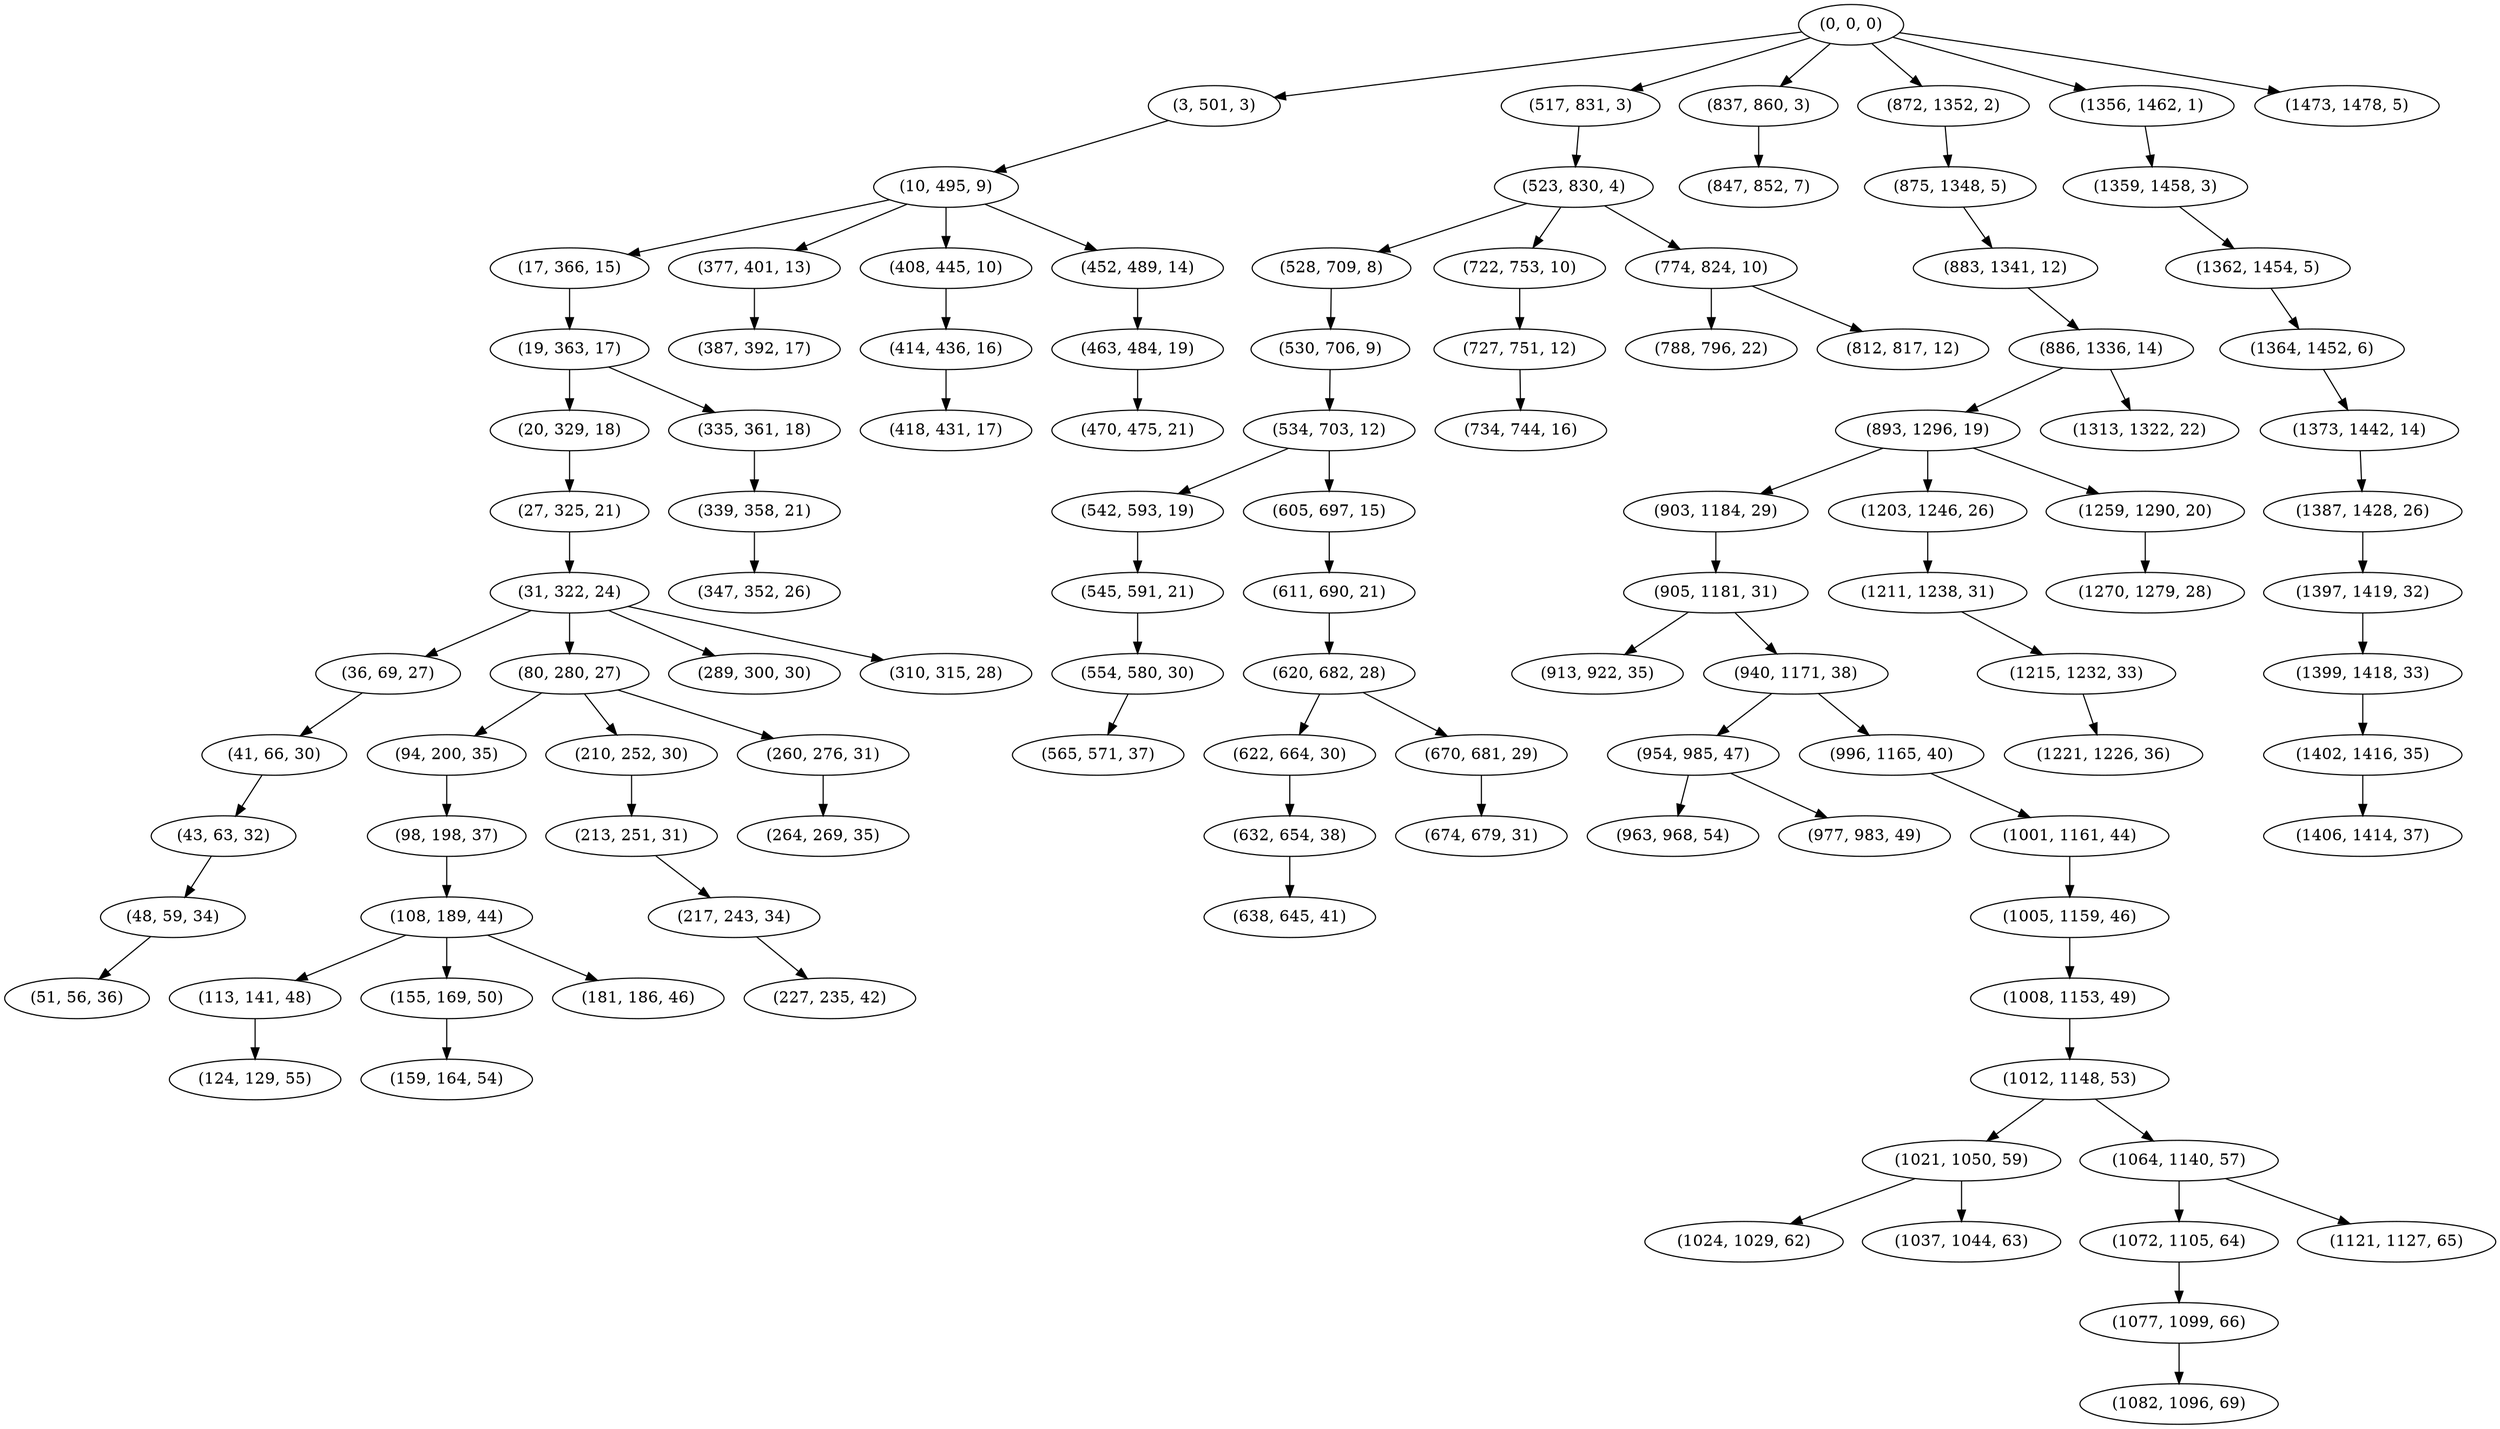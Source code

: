 digraph tree {
    "(0, 0, 0)";
    "(3, 501, 3)";
    "(10, 495, 9)";
    "(17, 366, 15)";
    "(19, 363, 17)";
    "(20, 329, 18)";
    "(27, 325, 21)";
    "(31, 322, 24)";
    "(36, 69, 27)";
    "(41, 66, 30)";
    "(43, 63, 32)";
    "(48, 59, 34)";
    "(51, 56, 36)";
    "(80, 280, 27)";
    "(94, 200, 35)";
    "(98, 198, 37)";
    "(108, 189, 44)";
    "(113, 141, 48)";
    "(124, 129, 55)";
    "(155, 169, 50)";
    "(159, 164, 54)";
    "(181, 186, 46)";
    "(210, 252, 30)";
    "(213, 251, 31)";
    "(217, 243, 34)";
    "(227, 235, 42)";
    "(260, 276, 31)";
    "(264, 269, 35)";
    "(289, 300, 30)";
    "(310, 315, 28)";
    "(335, 361, 18)";
    "(339, 358, 21)";
    "(347, 352, 26)";
    "(377, 401, 13)";
    "(387, 392, 17)";
    "(408, 445, 10)";
    "(414, 436, 16)";
    "(418, 431, 17)";
    "(452, 489, 14)";
    "(463, 484, 19)";
    "(470, 475, 21)";
    "(517, 831, 3)";
    "(523, 830, 4)";
    "(528, 709, 8)";
    "(530, 706, 9)";
    "(534, 703, 12)";
    "(542, 593, 19)";
    "(545, 591, 21)";
    "(554, 580, 30)";
    "(565, 571, 37)";
    "(605, 697, 15)";
    "(611, 690, 21)";
    "(620, 682, 28)";
    "(622, 664, 30)";
    "(632, 654, 38)";
    "(638, 645, 41)";
    "(670, 681, 29)";
    "(674, 679, 31)";
    "(722, 753, 10)";
    "(727, 751, 12)";
    "(734, 744, 16)";
    "(774, 824, 10)";
    "(788, 796, 22)";
    "(812, 817, 12)";
    "(837, 860, 3)";
    "(847, 852, 7)";
    "(872, 1352, 2)";
    "(875, 1348, 5)";
    "(883, 1341, 12)";
    "(886, 1336, 14)";
    "(893, 1296, 19)";
    "(903, 1184, 29)";
    "(905, 1181, 31)";
    "(913, 922, 35)";
    "(940, 1171, 38)";
    "(954, 985, 47)";
    "(963, 968, 54)";
    "(977, 983, 49)";
    "(996, 1165, 40)";
    "(1001, 1161, 44)";
    "(1005, 1159, 46)";
    "(1008, 1153, 49)";
    "(1012, 1148, 53)";
    "(1021, 1050, 59)";
    "(1024, 1029, 62)";
    "(1037, 1044, 63)";
    "(1064, 1140, 57)";
    "(1072, 1105, 64)";
    "(1077, 1099, 66)";
    "(1082, 1096, 69)";
    "(1121, 1127, 65)";
    "(1203, 1246, 26)";
    "(1211, 1238, 31)";
    "(1215, 1232, 33)";
    "(1221, 1226, 36)";
    "(1259, 1290, 20)";
    "(1270, 1279, 28)";
    "(1313, 1322, 22)";
    "(1356, 1462, 1)";
    "(1359, 1458, 3)";
    "(1362, 1454, 5)";
    "(1364, 1452, 6)";
    "(1373, 1442, 14)";
    "(1387, 1428, 26)";
    "(1397, 1419, 32)";
    "(1399, 1418, 33)";
    "(1402, 1416, 35)";
    "(1406, 1414, 37)";
    "(1473, 1478, 5)";
    "(0, 0, 0)" -> "(3, 501, 3)";
    "(0, 0, 0)" -> "(517, 831, 3)";
    "(0, 0, 0)" -> "(837, 860, 3)";
    "(0, 0, 0)" -> "(872, 1352, 2)";
    "(0, 0, 0)" -> "(1356, 1462, 1)";
    "(0, 0, 0)" -> "(1473, 1478, 5)";
    "(3, 501, 3)" -> "(10, 495, 9)";
    "(10, 495, 9)" -> "(17, 366, 15)";
    "(10, 495, 9)" -> "(377, 401, 13)";
    "(10, 495, 9)" -> "(408, 445, 10)";
    "(10, 495, 9)" -> "(452, 489, 14)";
    "(17, 366, 15)" -> "(19, 363, 17)";
    "(19, 363, 17)" -> "(20, 329, 18)";
    "(19, 363, 17)" -> "(335, 361, 18)";
    "(20, 329, 18)" -> "(27, 325, 21)";
    "(27, 325, 21)" -> "(31, 322, 24)";
    "(31, 322, 24)" -> "(36, 69, 27)";
    "(31, 322, 24)" -> "(80, 280, 27)";
    "(31, 322, 24)" -> "(289, 300, 30)";
    "(31, 322, 24)" -> "(310, 315, 28)";
    "(36, 69, 27)" -> "(41, 66, 30)";
    "(41, 66, 30)" -> "(43, 63, 32)";
    "(43, 63, 32)" -> "(48, 59, 34)";
    "(48, 59, 34)" -> "(51, 56, 36)";
    "(80, 280, 27)" -> "(94, 200, 35)";
    "(80, 280, 27)" -> "(210, 252, 30)";
    "(80, 280, 27)" -> "(260, 276, 31)";
    "(94, 200, 35)" -> "(98, 198, 37)";
    "(98, 198, 37)" -> "(108, 189, 44)";
    "(108, 189, 44)" -> "(113, 141, 48)";
    "(108, 189, 44)" -> "(155, 169, 50)";
    "(108, 189, 44)" -> "(181, 186, 46)";
    "(113, 141, 48)" -> "(124, 129, 55)";
    "(155, 169, 50)" -> "(159, 164, 54)";
    "(210, 252, 30)" -> "(213, 251, 31)";
    "(213, 251, 31)" -> "(217, 243, 34)";
    "(217, 243, 34)" -> "(227, 235, 42)";
    "(260, 276, 31)" -> "(264, 269, 35)";
    "(335, 361, 18)" -> "(339, 358, 21)";
    "(339, 358, 21)" -> "(347, 352, 26)";
    "(377, 401, 13)" -> "(387, 392, 17)";
    "(408, 445, 10)" -> "(414, 436, 16)";
    "(414, 436, 16)" -> "(418, 431, 17)";
    "(452, 489, 14)" -> "(463, 484, 19)";
    "(463, 484, 19)" -> "(470, 475, 21)";
    "(517, 831, 3)" -> "(523, 830, 4)";
    "(523, 830, 4)" -> "(528, 709, 8)";
    "(523, 830, 4)" -> "(722, 753, 10)";
    "(523, 830, 4)" -> "(774, 824, 10)";
    "(528, 709, 8)" -> "(530, 706, 9)";
    "(530, 706, 9)" -> "(534, 703, 12)";
    "(534, 703, 12)" -> "(542, 593, 19)";
    "(534, 703, 12)" -> "(605, 697, 15)";
    "(542, 593, 19)" -> "(545, 591, 21)";
    "(545, 591, 21)" -> "(554, 580, 30)";
    "(554, 580, 30)" -> "(565, 571, 37)";
    "(605, 697, 15)" -> "(611, 690, 21)";
    "(611, 690, 21)" -> "(620, 682, 28)";
    "(620, 682, 28)" -> "(622, 664, 30)";
    "(620, 682, 28)" -> "(670, 681, 29)";
    "(622, 664, 30)" -> "(632, 654, 38)";
    "(632, 654, 38)" -> "(638, 645, 41)";
    "(670, 681, 29)" -> "(674, 679, 31)";
    "(722, 753, 10)" -> "(727, 751, 12)";
    "(727, 751, 12)" -> "(734, 744, 16)";
    "(774, 824, 10)" -> "(788, 796, 22)";
    "(774, 824, 10)" -> "(812, 817, 12)";
    "(837, 860, 3)" -> "(847, 852, 7)";
    "(872, 1352, 2)" -> "(875, 1348, 5)";
    "(875, 1348, 5)" -> "(883, 1341, 12)";
    "(883, 1341, 12)" -> "(886, 1336, 14)";
    "(886, 1336, 14)" -> "(893, 1296, 19)";
    "(886, 1336, 14)" -> "(1313, 1322, 22)";
    "(893, 1296, 19)" -> "(903, 1184, 29)";
    "(893, 1296, 19)" -> "(1203, 1246, 26)";
    "(893, 1296, 19)" -> "(1259, 1290, 20)";
    "(903, 1184, 29)" -> "(905, 1181, 31)";
    "(905, 1181, 31)" -> "(913, 922, 35)";
    "(905, 1181, 31)" -> "(940, 1171, 38)";
    "(940, 1171, 38)" -> "(954, 985, 47)";
    "(940, 1171, 38)" -> "(996, 1165, 40)";
    "(954, 985, 47)" -> "(963, 968, 54)";
    "(954, 985, 47)" -> "(977, 983, 49)";
    "(996, 1165, 40)" -> "(1001, 1161, 44)";
    "(1001, 1161, 44)" -> "(1005, 1159, 46)";
    "(1005, 1159, 46)" -> "(1008, 1153, 49)";
    "(1008, 1153, 49)" -> "(1012, 1148, 53)";
    "(1012, 1148, 53)" -> "(1021, 1050, 59)";
    "(1012, 1148, 53)" -> "(1064, 1140, 57)";
    "(1021, 1050, 59)" -> "(1024, 1029, 62)";
    "(1021, 1050, 59)" -> "(1037, 1044, 63)";
    "(1064, 1140, 57)" -> "(1072, 1105, 64)";
    "(1064, 1140, 57)" -> "(1121, 1127, 65)";
    "(1072, 1105, 64)" -> "(1077, 1099, 66)";
    "(1077, 1099, 66)" -> "(1082, 1096, 69)";
    "(1203, 1246, 26)" -> "(1211, 1238, 31)";
    "(1211, 1238, 31)" -> "(1215, 1232, 33)";
    "(1215, 1232, 33)" -> "(1221, 1226, 36)";
    "(1259, 1290, 20)" -> "(1270, 1279, 28)";
    "(1356, 1462, 1)" -> "(1359, 1458, 3)";
    "(1359, 1458, 3)" -> "(1362, 1454, 5)";
    "(1362, 1454, 5)" -> "(1364, 1452, 6)";
    "(1364, 1452, 6)" -> "(1373, 1442, 14)";
    "(1373, 1442, 14)" -> "(1387, 1428, 26)";
    "(1387, 1428, 26)" -> "(1397, 1419, 32)";
    "(1397, 1419, 32)" -> "(1399, 1418, 33)";
    "(1399, 1418, 33)" -> "(1402, 1416, 35)";
    "(1402, 1416, 35)" -> "(1406, 1414, 37)";
}
